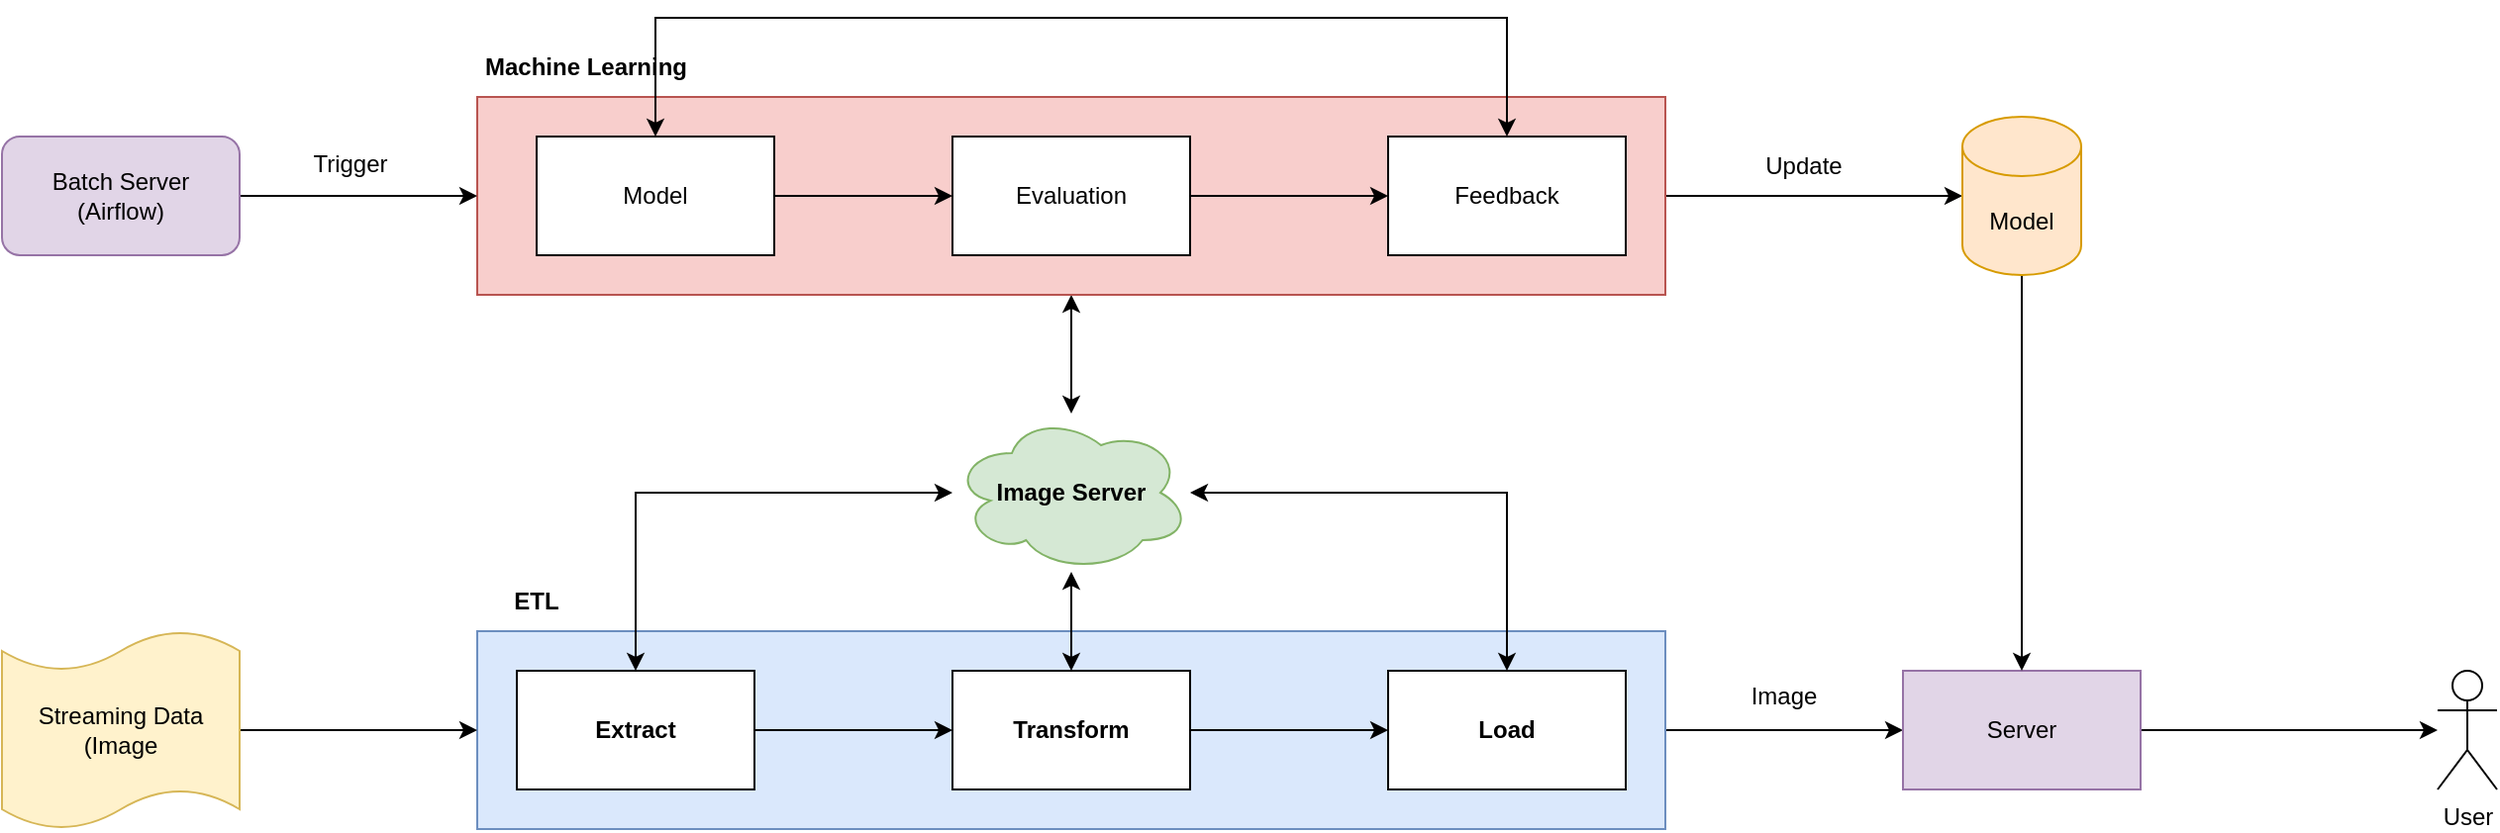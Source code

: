 <mxfile version="19.0.0" type="device"><diagram id="j-jCkEuCoR3HY0yJ3oEB" name="Page-1"><mxGraphModel dx="1397" dy="695" grid="1" gridSize="10" guides="1" tooltips="1" connect="1" arrows="1" fold="1" page="1" pageScale="1" pageWidth="827" pageHeight="1169" math="0" shadow="0"><root><mxCell id="0"/><mxCell id="1" parent="0"/><mxCell id="C7JxzEy1zHjH1omgIKaa-30" style="edgeStyle=orthogonalEdgeStyle;rounded=0;orthogonalLoop=1;jettySize=auto;html=1;entryX=0;entryY=0.5;entryDx=0;entryDy=0;startArrow=none;startFill=0;" parent="1" source="C7JxzEy1zHjH1omgIKaa-11" target="C7JxzEy1zHjH1omgIKaa-23" edge="1"><mxGeometry relative="1" as="geometry"/></mxCell><mxCell id="C7JxzEy1zHjH1omgIKaa-11" value="" style="rounded=0;whiteSpace=wrap;html=1;fontStyle=1;fillColor=#dae8fc;strokeColor=#6c8ebf;" parent="1" vertex="1"><mxGeometry x="-280" y="340" width="600" height="100" as="geometry"/></mxCell><mxCell id="C7JxzEy1zHjH1omgIKaa-5" style="edgeStyle=orthogonalEdgeStyle;rounded=0;orthogonalLoop=1;jettySize=auto;html=1;fontStyle=1" parent="1" source="C7JxzEy1zHjH1omgIKaa-1" target="C7JxzEy1zHjH1omgIKaa-3" edge="1"><mxGeometry relative="1" as="geometry"/></mxCell><mxCell id="C7JxzEy1zHjH1omgIKaa-1" value="Extract" style="rounded=0;whiteSpace=wrap;html=1;fontStyle=1" parent="1" vertex="1"><mxGeometry x="-260" y="360" width="120" height="60" as="geometry"/></mxCell><mxCell id="C7JxzEy1zHjH1omgIKaa-8" style="edgeStyle=orthogonalEdgeStyle;rounded=0;orthogonalLoop=1;jettySize=auto;html=1;entryX=0.5;entryY=0;entryDx=0;entryDy=0;startArrow=classic;startFill=1;fontStyle=1" parent="1" source="C7JxzEy1zHjH1omgIKaa-2" target="C7JxzEy1zHjH1omgIKaa-1" edge="1"><mxGeometry relative="1" as="geometry"/></mxCell><mxCell id="C7JxzEy1zHjH1omgIKaa-9" style="edgeStyle=orthogonalEdgeStyle;rounded=0;orthogonalLoop=1;jettySize=auto;html=1;entryX=0.5;entryY=0;entryDx=0;entryDy=0;startArrow=classic;startFill=1;fontStyle=1" parent="1" source="C7JxzEy1zHjH1omgIKaa-2" target="C7JxzEy1zHjH1omgIKaa-4" edge="1"><mxGeometry relative="1" as="geometry"/></mxCell><mxCell id="C7JxzEy1zHjH1omgIKaa-10" style="edgeStyle=orthogonalEdgeStyle;rounded=0;orthogonalLoop=1;jettySize=auto;html=1;entryX=0.5;entryY=0;entryDx=0;entryDy=0;startArrow=classic;startFill=1;fontStyle=1" parent="1" source="C7JxzEy1zHjH1omgIKaa-2" target="C7JxzEy1zHjH1omgIKaa-3" edge="1"><mxGeometry relative="1" as="geometry"/></mxCell><mxCell id="C7JxzEy1zHjH1omgIKaa-22" style="edgeStyle=orthogonalEdgeStyle;rounded=0;orthogonalLoop=1;jettySize=auto;html=1;entryX=0.5;entryY=1;entryDx=0;entryDy=0;startArrow=classic;startFill=1;" parent="1" source="C7JxzEy1zHjH1omgIKaa-2" target="C7JxzEy1zHjH1omgIKaa-15" edge="1"><mxGeometry relative="1" as="geometry"/></mxCell><mxCell id="C7JxzEy1zHjH1omgIKaa-2" value="Image Server" style="ellipse;shape=cloud;whiteSpace=wrap;html=1;fontStyle=1;fillColor=#d5e8d4;strokeColor=#82b366;" parent="1" vertex="1"><mxGeometry x="-40" y="230" width="120" height="80" as="geometry"/></mxCell><mxCell id="C7JxzEy1zHjH1omgIKaa-6" style="edgeStyle=orthogonalEdgeStyle;rounded=0;orthogonalLoop=1;jettySize=auto;html=1;entryX=0;entryY=0.5;entryDx=0;entryDy=0;fontStyle=1" parent="1" source="C7JxzEy1zHjH1omgIKaa-3" target="C7JxzEy1zHjH1omgIKaa-4" edge="1"><mxGeometry relative="1" as="geometry"/></mxCell><mxCell id="C7JxzEy1zHjH1omgIKaa-3" value="Transform" style="rounded=0;whiteSpace=wrap;html=1;fontStyle=1" parent="1" vertex="1"><mxGeometry x="-40" y="360" width="120" height="60" as="geometry"/></mxCell><mxCell id="C7JxzEy1zHjH1omgIKaa-4" value="Load" style="rounded=0;whiteSpace=wrap;html=1;fontStyle=1" parent="1" vertex="1"><mxGeometry x="180" y="360" width="120" height="60" as="geometry"/></mxCell><mxCell id="C7JxzEy1zHjH1omgIKaa-12" value="ETL" style="text;html=1;strokeColor=none;fillColor=none;align=center;verticalAlign=middle;whiteSpace=wrap;rounded=0;fontStyle=1" parent="1" vertex="1"><mxGeometry x="-280" y="310" width="60" height="30" as="geometry"/></mxCell><mxCell id="C7JxzEy1zHjH1omgIKaa-14" style="edgeStyle=orthogonalEdgeStyle;rounded=0;orthogonalLoop=1;jettySize=auto;html=1;entryX=0;entryY=0.5;entryDx=0;entryDy=0;startArrow=none;startFill=0;" parent="1" source="C7JxzEy1zHjH1omgIKaa-13" target="C7JxzEy1zHjH1omgIKaa-11" edge="1"><mxGeometry relative="1" as="geometry"/></mxCell><mxCell id="C7JxzEy1zHjH1omgIKaa-13" value="Streaming Data&lt;br&gt;(Image" style="shape=tape;whiteSpace=wrap;html=1;size=0.2;fillColor=#fff2cc;strokeColor=#d6b656;" parent="1" vertex="1"><mxGeometry x="-520" y="340" width="120" height="100" as="geometry"/></mxCell><mxCell id="C7JxzEy1zHjH1omgIKaa-27" style="edgeStyle=orthogonalEdgeStyle;rounded=0;orthogonalLoop=1;jettySize=auto;html=1;startArrow=none;startFill=0;" parent="1" source="C7JxzEy1zHjH1omgIKaa-15" target="C7JxzEy1zHjH1omgIKaa-24" edge="1"><mxGeometry relative="1" as="geometry"/></mxCell><mxCell id="C7JxzEy1zHjH1omgIKaa-15" value="" style="rounded=0;whiteSpace=wrap;html=1;fontStyle=1;fillColor=#f8cecc;strokeColor=#b85450;" parent="1" vertex="1"><mxGeometry x="-280" y="70" width="600" height="100" as="geometry"/></mxCell><mxCell id="C7JxzEy1zHjH1omgIKaa-19" style="edgeStyle=orthogonalEdgeStyle;rounded=0;orthogonalLoop=1;jettySize=auto;html=1;startArrow=none;startFill=0;" parent="1" source="C7JxzEy1zHjH1omgIKaa-16" target="C7JxzEy1zHjH1omgIKaa-17" edge="1"><mxGeometry relative="1" as="geometry"/></mxCell><mxCell id="C7JxzEy1zHjH1omgIKaa-16" value="Model" style="rounded=0;whiteSpace=wrap;html=1;" parent="1" vertex="1"><mxGeometry x="-250" y="90" width="120" height="60" as="geometry"/></mxCell><mxCell id="C7JxzEy1zHjH1omgIKaa-20" style="edgeStyle=orthogonalEdgeStyle;rounded=0;orthogonalLoop=1;jettySize=auto;html=1;entryX=0;entryY=0.5;entryDx=0;entryDy=0;startArrow=none;startFill=0;" parent="1" source="C7JxzEy1zHjH1omgIKaa-17" target="C7JxzEy1zHjH1omgIKaa-18" edge="1"><mxGeometry relative="1" as="geometry"/></mxCell><mxCell id="C7JxzEy1zHjH1omgIKaa-17" value="Evaluation" style="rounded=0;whiteSpace=wrap;html=1;" parent="1" vertex="1"><mxGeometry x="-40" y="90" width="120" height="60" as="geometry"/></mxCell><mxCell id="C7JxzEy1zHjH1omgIKaa-21" style="edgeStyle=orthogonalEdgeStyle;rounded=0;orthogonalLoop=1;jettySize=auto;html=1;entryX=0.5;entryY=0;entryDx=0;entryDy=0;startArrow=classic;startFill=1;" parent="1" source="C7JxzEy1zHjH1omgIKaa-18" target="C7JxzEy1zHjH1omgIKaa-16" edge="1"><mxGeometry relative="1" as="geometry"><Array as="points"><mxPoint x="240" y="30"/><mxPoint x="-190" y="30"/></Array></mxGeometry></mxCell><mxCell id="C7JxzEy1zHjH1omgIKaa-18" value="Feedback" style="rounded=0;whiteSpace=wrap;html=1;" parent="1" vertex="1"><mxGeometry x="180" y="90" width="120" height="60" as="geometry"/></mxCell><mxCell id="C7JxzEy1zHjH1omgIKaa-36" style="edgeStyle=orthogonalEdgeStyle;rounded=0;orthogonalLoop=1;jettySize=auto;html=1;startArrow=none;startFill=0;" parent="1" source="C7JxzEy1zHjH1omgIKaa-23" target="C7JxzEy1zHjH1omgIKaa-34" edge="1"><mxGeometry relative="1" as="geometry"/></mxCell><mxCell id="C7JxzEy1zHjH1omgIKaa-23" value="Server" style="rounded=0;whiteSpace=wrap;html=1;fillColor=#e1d5e7;strokeColor=#9673a6;" parent="1" vertex="1"><mxGeometry x="440" y="360" width="120" height="60" as="geometry"/></mxCell><mxCell id="C7JxzEy1zHjH1omgIKaa-28" style="edgeStyle=orthogonalEdgeStyle;rounded=0;orthogonalLoop=1;jettySize=auto;html=1;entryX=0.5;entryY=0;entryDx=0;entryDy=0;startArrow=none;startFill=0;" parent="1" source="C7JxzEy1zHjH1omgIKaa-24" target="C7JxzEy1zHjH1omgIKaa-23" edge="1"><mxGeometry relative="1" as="geometry"/></mxCell><mxCell id="C7JxzEy1zHjH1omgIKaa-24" value="Model" style="shape=cylinder3;whiteSpace=wrap;html=1;boundedLbl=1;backgroundOutline=1;size=15;fillColor=#ffe6cc;strokeColor=#d79b00;" parent="1" vertex="1"><mxGeometry x="470" y="80" width="60" height="80" as="geometry"/></mxCell><mxCell id="C7JxzEy1zHjH1omgIKaa-29" value="Update" style="text;html=1;strokeColor=none;fillColor=none;align=center;verticalAlign=middle;whiteSpace=wrap;rounded=0;" parent="1" vertex="1"><mxGeometry x="360" y="90" width="60" height="30" as="geometry"/></mxCell><mxCell id="C7JxzEy1zHjH1omgIKaa-31" value="Image" style="text;html=1;strokeColor=none;fillColor=none;align=center;verticalAlign=middle;whiteSpace=wrap;rounded=0;" parent="1" vertex="1"><mxGeometry x="350" y="358" width="60" height="30" as="geometry"/></mxCell><mxCell id="C7JxzEy1zHjH1omgIKaa-34" value="User" style="shape=umlActor;verticalLabelPosition=bottom;verticalAlign=top;html=1;outlineConnect=0;" parent="1" vertex="1"><mxGeometry x="710" y="360" width="30" height="60" as="geometry"/></mxCell><mxCell id="C7JxzEy1zHjH1omgIKaa-37" value="Machine Learning" style="text;html=1;strokeColor=none;fillColor=none;align=center;verticalAlign=middle;whiteSpace=wrap;rounded=0;fontStyle=1" parent="1" vertex="1"><mxGeometry x="-280" y="40" width="110" height="30" as="geometry"/></mxCell><mxCell id="C7JxzEy1zHjH1omgIKaa-39" style="edgeStyle=orthogonalEdgeStyle;rounded=0;orthogonalLoop=1;jettySize=auto;html=1;entryX=0;entryY=0.5;entryDx=0;entryDy=0;startArrow=none;startFill=0;" parent="1" source="C7JxzEy1zHjH1omgIKaa-38" target="C7JxzEy1zHjH1omgIKaa-15" edge="1"><mxGeometry relative="1" as="geometry"/></mxCell><mxCell id="C7JxzEy1zHjH1omgIKaa-38" value="Batch Server&lt;br&gt;(Airflow)" style="rounded=1;whiteSpace=wrap;html=1;fillColor=#e1d5e7;strokeColor=#9673a6;" parent="1" vertex="1"><mxGeometry x="-520" y="90" width="120" height="60" as="geometry"/></mxCell><mxCell id="C7JxzEy1zHjH1omgIKaa-40" value="Trigger" style="text;html=1;strokeColor=none;fillColor=none;align=center;verticalAlign=middle;whiteSpace=wrap;rounded=0;" parent="1" vertex="1"><mxGeometry x="-374" y="89" width="60" height="30" as="geometry"/></mxCell></root></mxGraphModel></diagram></mxfile>